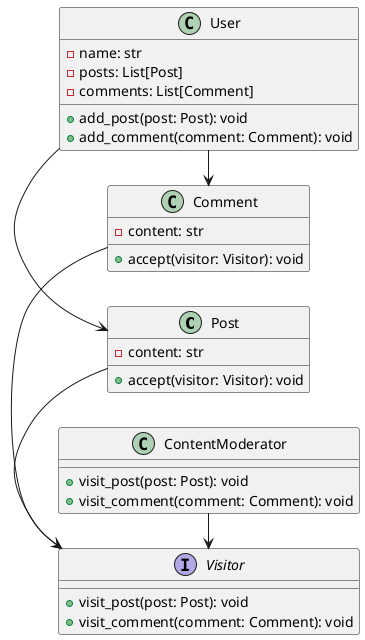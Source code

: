 @startuml

left to right direction
class Post {
    -content: str
    +accept(visitor: Visitor): void
}

class Comment {
    -content: str
    +accept(visitor: Visitor): void
}

class User {
    -name: str
    -posts: List[Post]
    -comments: List[Comment]
    +add_post(post: Post): void
    +add_comment(comment: Comment): void
}

interface Visitor {
    +visit_post(post: Post): void
    +visit_comment(comment: Comment): void
}

class ContentModerator {
    +visit_post(post: Post): void
    +visit_comment(comment: Comment): void
}

User -> Post
User -> Comment

Post -> Visitor
Comment -> Visitor

ContentModerator -> Visitor

@enduml